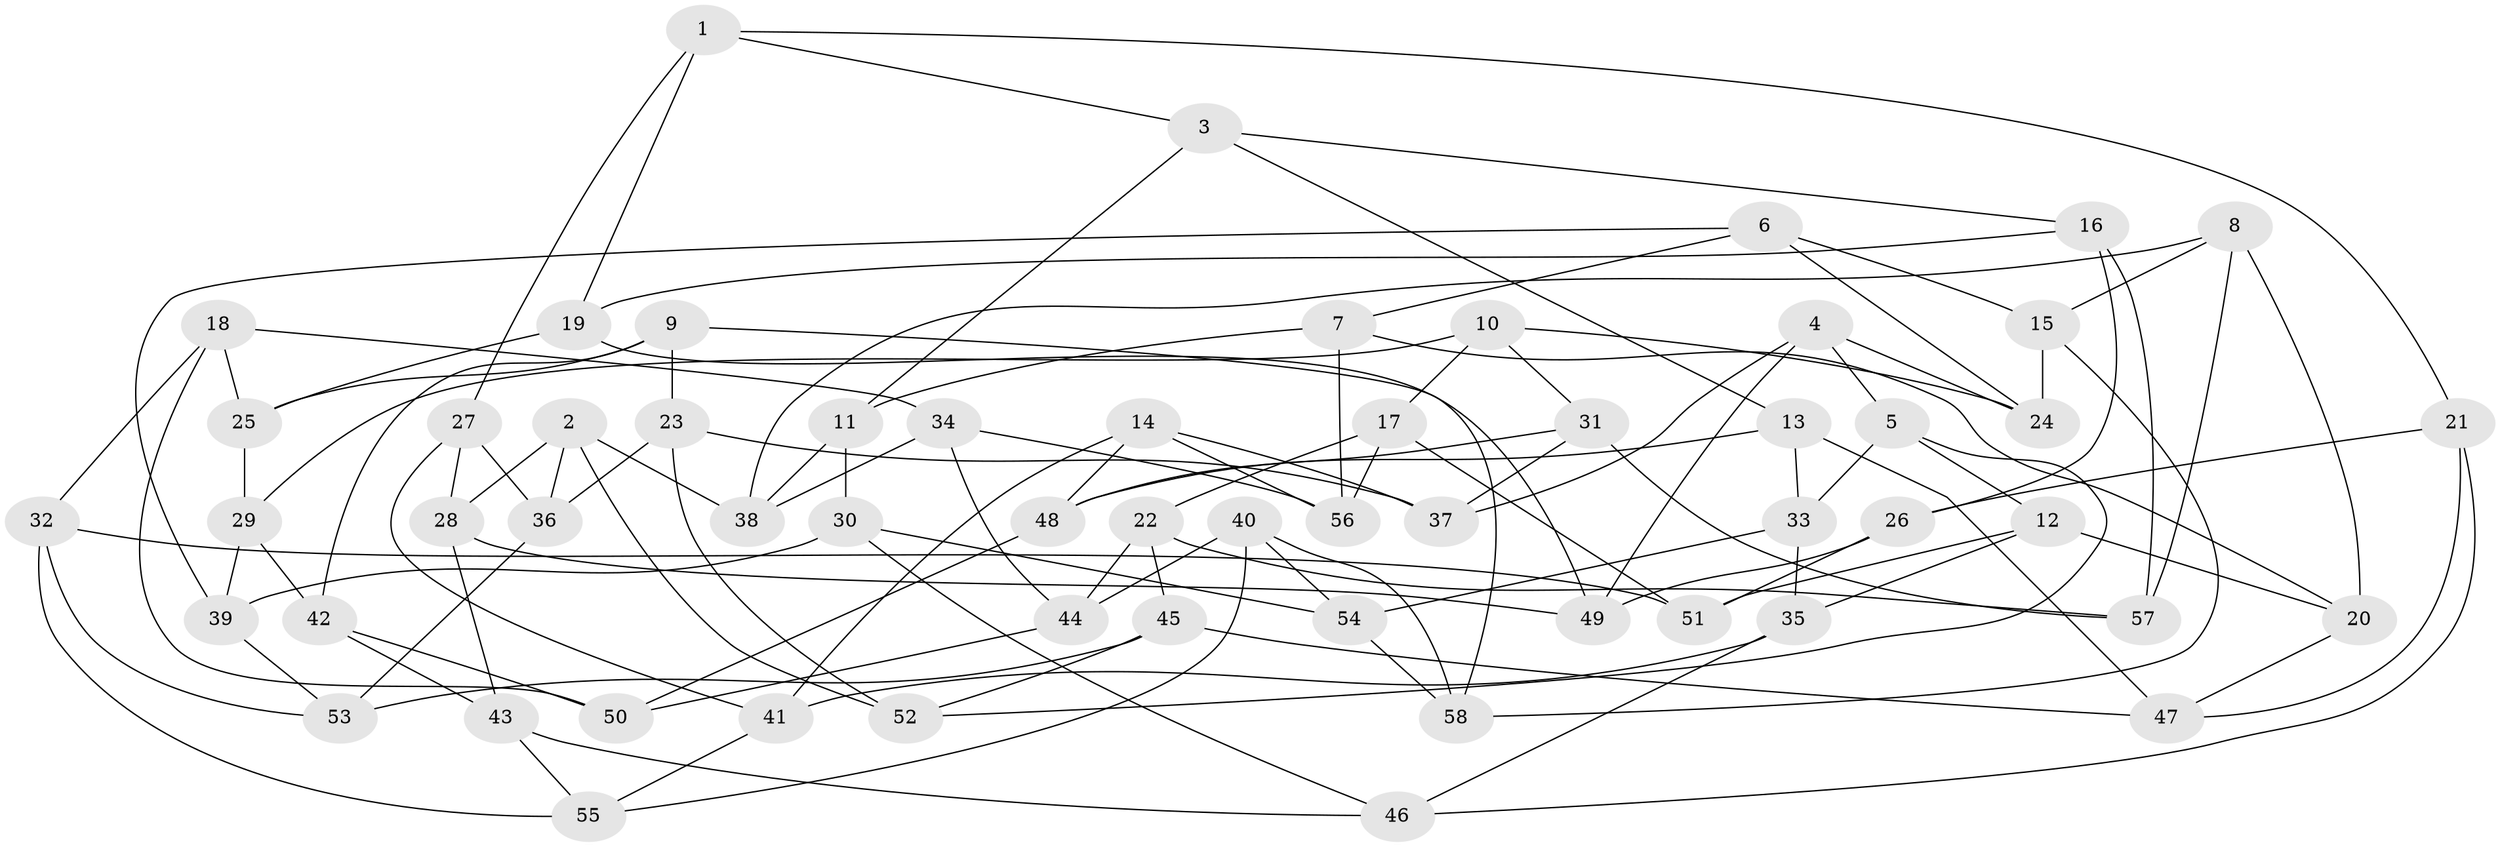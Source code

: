 // Generated by graph-tools (version 1.1) at 2025/26/03/09/25 03:26:58]
// undirected, 58 vertices, 116 edges
graph export_dot {
graph [start="1"]
  node [color=gray90,style=filled];
  1;
  2;
  3;
  4;
  5;
  6;
  7;
  8;
  9;
  10;
  11;
  12;
  13;
  14;
  15;
  16;
  17;
  18;
  19;
  20;
  21;
  22;
  23;
  24;
  25;
  26;
  27;
  28;
  29;
  30;
  31;
  32;
  33;
  34;
  35;
  36;
  37;
  38;
  39;
  40;
  41;
  42;
  43;
  44;
  45;
  46;
  47;
  48;
  49;
  50;
  51;
  52;
  53;
  54;
  55;
  56;
  57;
  58;
  1 -- 27;
  1 -- 3;
  1 -- 21;
  1 -- 19;
  2 -- 28;
  2 -- 38;
  2 -- 36;
  2 -- 52;
  3 -- 11;
  3 -- 13;
  3 -- 16;
  4 -- 49;
  4 -- 5;
  4 -- 37;
  4 -- 24;
  5 -- 52;
  5 -- 33;
  5 -- 12;
  6 -- 7;
  6 -- 24;
  6 -- 15;
  6 -- 39;
  7 -- 11;
  7 -- 20;
  7 -- 56;
  8 -- 38;
  8 -- 57;
  8 -- 15;
  8 -- 20;
  9 -- 25;
  9 -- 42;
  9 -- 58;
  9 -- 23;
  10 -- 24;
  10 -- 17;
  10 -- 29;
  10 -- 31;
  11 -- 38;
  11 -- 30;
  12 -- 51;
  12 -- 20;
  12 -- 35;
  13 -- 47;
  13 -- 33;
  13 -- 48;
  14 -- 48;
  14 -- 41;
  14 -- 56;
  14 -- 37;
  15 -- 24;
  15 -- 58;
  16 -- 57;
  16 -- 26;
  16 -- 19;
  17 -- 22;
  17 -- 56;
  17 -- 51;
  18 -- 25;
  18 -- 32;
  18 -- 50;
  18 -- 34;
  19 -- 25;
  19 -- 49;
  20 -- 47;
  21 -- 47;
  21 -- 46;
  21 -- 26;
  22 -- 57;
  22 -- 44;
  22 -- 45;
  23 -- 37;
  23 -- 36;
  23 -- 52;
  25 -- 29;
  26 -- 49;
  26 -- 51;
  27 -- 28;
  27 -- 36;
  27 -- 41;
  28 -- 43;
  28 -- 49;
  29 -- 42;
  29 -- 39;
  30 -- 46;
  30 -- 39;
  30 -- 54;
  31 -- 37;
  31 -- 57;
  31 -- 48;
  32 -- 51;
  32 -- 55;
  32 -- 53;
  33 -- 54;
  33 -- 35;
  34 -- 38;
  34 -- 44;
  34 -- 56;
  35 -- 41;
  35 -- 46;
  36 -- 53;
  39 -- 53;
  40 -- 44;
  40 -- 55;
  40 -- 58;
  40 -- 54;
  41 -- 55;
  42 -- 43;
  42 -- 50;
  43 -- 46;
  43 -- 55;
  44 -- 50;
  45 -- 53;
  45 -- 52;
  45 -- 47;
  48 -- 50;
  54 -- 58;
}
